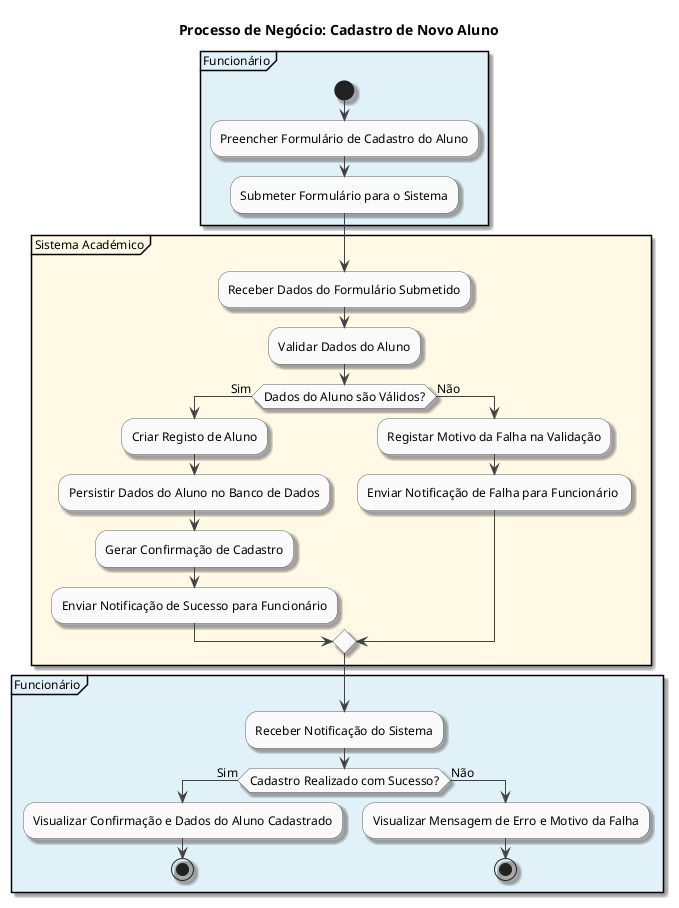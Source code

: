 @startuml
title Processo de Negócio: Cadastro de Novo Aluno

skinparam defaultFontName Segoe UI
skinparam defaultFontSize 12
skinparam activityBorderColor #616161
skinparam activityBackgroundColor #FAFAFA
skinparam activityDiamondBorderColor #616161
skinparam activityDiamondBackgroundColor #FAFAFA
skinparam arrowColor #424242
skinparam noteBackgroundColor #FFFFE0
skinparam noteBorderColor #B0A070
skinparam shadowing true

partition "Funcionário" #E0F2F7 {
  start
  :Preencher Formulário de Cadastro do Aluno;
  :Submeter Formulário para o Sistema;
}

partition "Sistema Académico" #FFF9E6 {
  :Receber Dados do Formulário Submetido;
  :Validar Dados do Aluno;

  if (Dados do Aluno são Válidos?) then (Sim)
    :Criar Registo de Aluno;
    :Persistir Dados do Aluno no Banco de Dados;
    :Gerar Confirmação de Cadastro;
    :Enviar Notificação de Sucesso para Funcionário;
  else (Não)
    :Registar Motivo da Falha na Validação;
    :Enviar Notificação de Falha para Funcionário ;
  endif
}

partition "Funcionário" #E0F2F7 {
  :Receber Notificação do Sistema;
  if (Cadastro Realizado com Sucesso?) then (Sim)
    :Visualizar Confirmação e Dados do Aluno Cadastrado;
    stop
  else (Não)
    :Visualizar Mensagem de Erro e Motivo da Falha;

    stop
  endif
}

@enduml